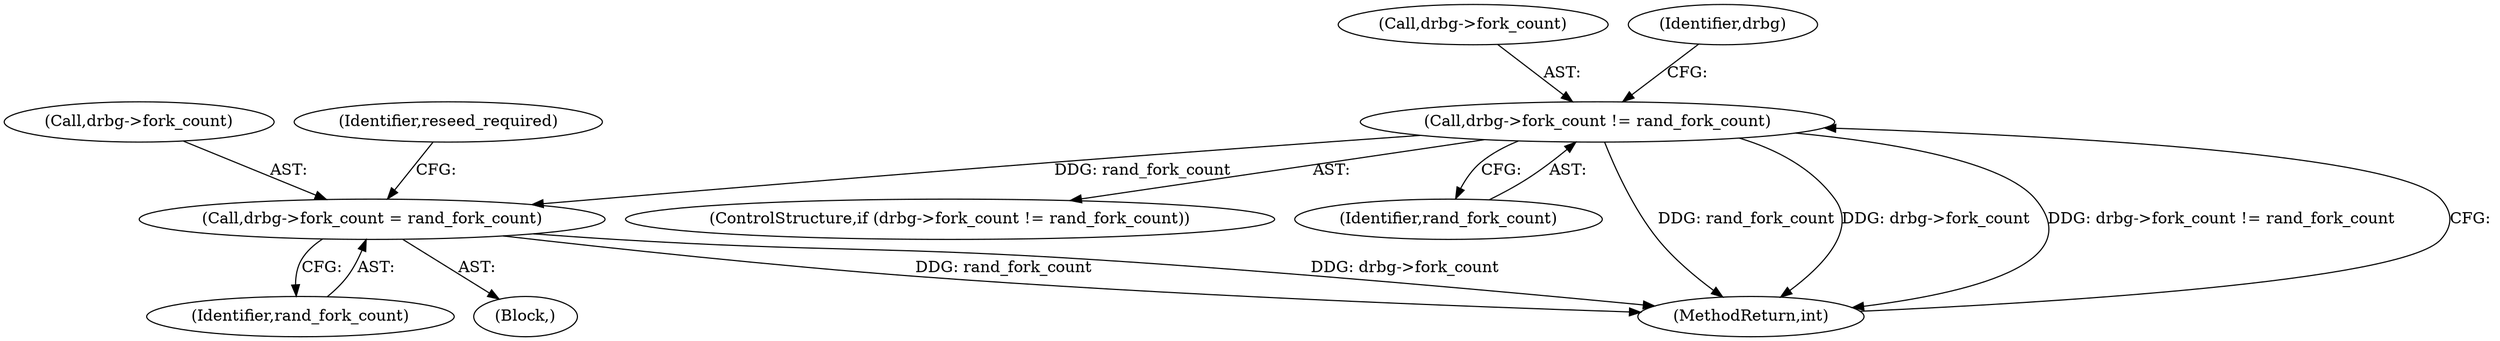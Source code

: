 digraph "1_openssl_1b0fe00e2704b5e20334a16d3c9099d1ba2ef1be_0@API" {
"1000175" [label="(Call,drbg->fork_count != rand_fork_count)"];
"1000181" [label="(Call,drbg->fork_count = rand_fork_count)"];
"1000185" [label="(Identifier,rand_fork_count)"];
"1000176" [label="(Call,drbg->fork_count)"];
"1000174" [label="(ControlStructure,if (drbg->fork_count != rand_fork_count))"];
"1000179" [label="(Identifier,rand_fork_count)"];
"1000183" [label="(Identifier,drbg)"];
"1000189" [label="(MethodReturn,int)"];
"1000180" [label="(Block,)"];
"1000181" [label="(Call,drbg->fork_count = rand_fork_count)"];
"1000182" [label="(Call,drbg->fork_count)"];
"1000187" [label="(Identifier,reseed_required)"];
"1000175" [label="(Call,drbg->fork_count != rand_fork_count)"];
"1000175" -> "1000174"  [label="AST: "];
"1000175" -> "1000179"  [label="CFG: "];
"1000176" -> "1000175"  [label="AST: "];
"1000179" -> "1000175"  [label="AST: "];
"1000183" -> "1000175"  [label="CFG: "];
"1000189" -> "1000175"  [label="CFG: "];
"1000175" -> "1000189"  [label="DDG: rand_fork_count"];
"1000175" -> "1000189"  [label="DDG: drbg->fork_count"];
"1000175" -> "1000189"  [label="DDG: drbg->fork_count != rand_fork_count"];
"1000175" -> "1000181"  [label="DDG: rand_fork_count"];
"1000181" -> "1000180"  [label="AST: "];
"1000181" -> "1000185"  [label="CFG: "];
"1000182" -> "1000181"  [label="AST: "];
"1000185" -> "1000181"  [label="AST: "];
"1000187" -> "1000181"  [label="CFG: "];
"1000181" -> "1000189"  [label="DDG: rand_fork_count"];
"1000181" -> "1000189"  [label="DDG: drbg->fork_count"];
}
